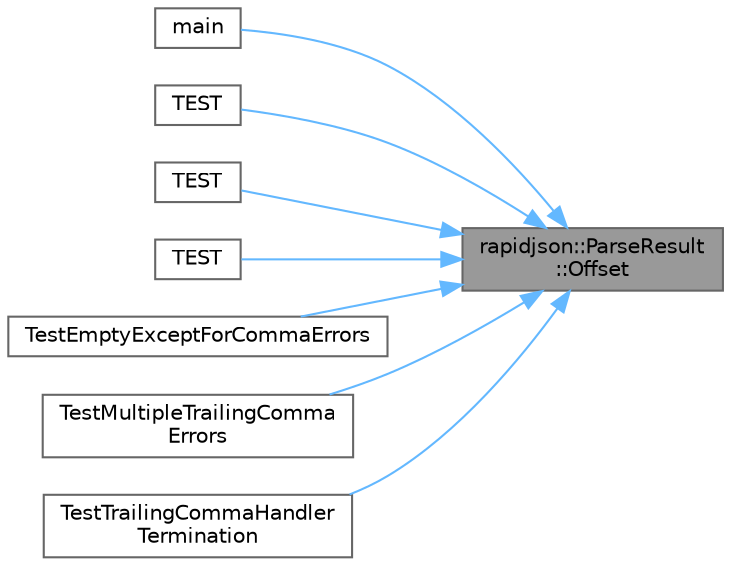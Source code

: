 digraph "rapidjson::ParseResult::Offset"
{
 // LATEX_PDF_SIZE
  bgcolor="transparent";
  edge [fontname=Helvetica,fontsize=10,labelfontname=Helvetica,labelfontsize=10];
  node [fontname=Helvetica,fontsize=10,shape=box,height=0.2,width=0.4];
  rankdir="RL";
  Node1 [id="Node000001",label="rapidjson::ParseResult\l::Offset",height=0.2,width=0.4,color="gray40", fillcolor="grey60", style="filled", fontcolor="black",tooltip="Get the error offset, if IsError(), 0 otherwise."];
  Node1 -> Node2 [id="edge1_Node000001_Node000002",dir="back",color="steelblue1",style="solid",tooltip=" "];
  Node2 [id="Node000002",label="main",height=0.2,width=0.4,color="grey40", fillcolor="white", style="filled",URL="$filterkeydom_8cpp.html#a0ddf1224851353fc92bfbff6f499fa97",tooltip=" "];
  Node1 -> Node3 [id="edge2_Node000001_Node000003",dir="back",color="steelblue1",style="solid",tooltip=" "];
  Node3 [id="Node000003",label="TEST",height=0.2,width=0.4,color="grey40", fillcolor="white", style="filled",URL="$documenttest_8cpp.html#a724ac92c78ef829fcd9e0a7dd8ed0105",tooltip=" "];
  Node1 -> Node4 [id="edge3_Node000001_Node000004",dir="back",color="steelblue1",style="solid",tooltip=" "];
  Node4 [id="Node000004",label="TEST",height=0.2,width=0.4,color="grey40", fillcolor="white", style="filled",URL="$readertest_8cpp.html#a29547e2b6fa655bc161c074a0a183c2e",tooltip=" "];
  Node1 -> Node5 [id="edge4_Node000001_Node000005",dir="back",color="steelblue1",style="solid",tooltip=" "];
  Node5 [id="Node000005",label="TEST",height=0.2,width=0.4,color="grey40", fillcolor="white", style="filled",URL="$readertest_8cpp.html#a870329d14861214eb2ae5a9a8609bf8f",tooltip=" "];
  Node1 -> Node6 [id="edge5_Node000001_Node000006",dir="back",color="steelblue1",style="solid",tooltip=" "];
  Node6 [id="Node000006",label="TestEmptyExceptForCommaErrors",height=0.2,width=0.4,color="grey40", fillcolor="white", style="filled",URL="$readertest_8cpp.html#a32605d0e16ee73d21ab6009f266e3593",tooltip=" "];
  Node1 -> Node7 [id="edge6_Node000001_Node000007",dir="back",color="steelblue1",style="solid",tooltip=" "];
  Node7 [id="Node000007",label="TestMultipleTrailingComma\lErrors",height=0.2,width=0.4,color="grey40", fillcolor="white", style="filled",URL="$readertest_8cpp.html#a655f124d90808a045e7fb01f27c56c7b",tooltip=" "];
  Node1 -> Node8 [id="edge7_Node000001_Node000008",dir="back",color="steelblue1",style="solid",tooltip=" "];
  Node8 [id="Node000008",label="TestTrailingCommaHandler\lTermination",height=0.2,width=0.4,color="grey40", fillcolor="white", style="filled",URL="$readertest_8cpp.html#aee91bf3d9cd695a8cbe30cecb97e8351",tooltip=" "];
}

